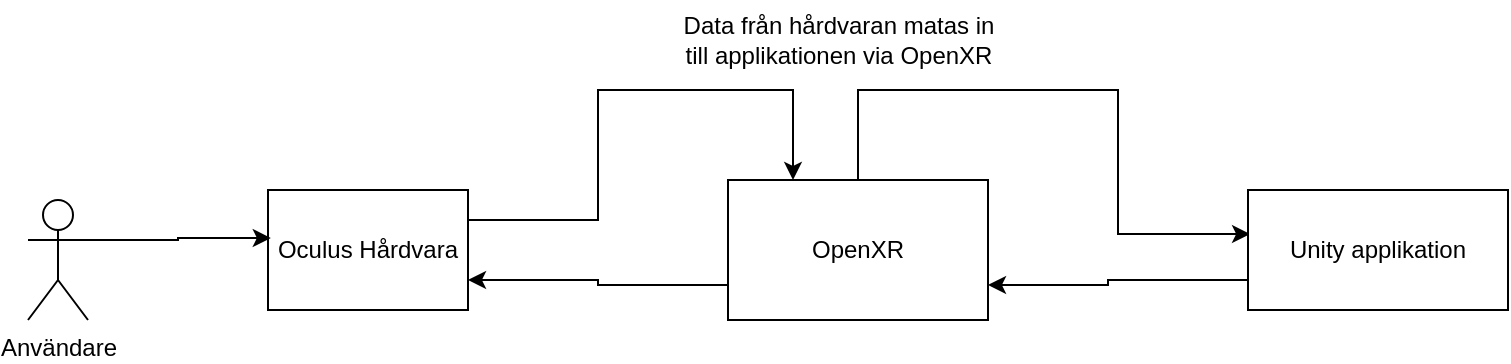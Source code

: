 <mxfile version="20.8.20" type="github">
  <diagram name="Page-1" id="HFvslnS4SGAWe5t_P9Wt">
    <mxGraphModel dx="1674" dy="764" grid="1" gridSize="10" guides="1" tooltips="1" connect="1" arrows="1" fold="1" page="1" pageScale="1" pageWidth="850" pageHeight="1100" math="0" shadow="0">
      <root>
        <mxCell id="0" />
        <mxCell id="1" parent="0" />
        <mxCell id="Gmbm1KEMPBaouO_KgwgB-22" style="edgeStyle=orthogonalEdgeStyle;rounded=0;orthogonalLoop=1;jettySize=auto;html=1;exitX=1;exitY=0.25;exitDx=0;exitDy=0;entryX=0.25;entryY=0;entryDx=0;entryDy=0;" edge="1" parent="1" source="Gmbm1KEMPBaouO_KgwgB-1" target="Gmbm1KEMPBaouO_KgwgB-2">
          <mxGeometry relative="1" as="geometry">
            <Array as="points">
              <mxPoint x="325" y="265" />
              <mxPoint x="325" y="200" />
              <mxPoint x="423" y="200" />
            </Array>
          </mxGeometry>
        </mxCell>
        <mxCell id="Gmbm1KEMPBaouO_KgwgB-1" value="Oculus Hårdvara" style="rounded=0;whiteSpace=wrap;html=1;" vertex="1" parent="1">
          <mxGeometry x="160" y="250" width="100" height="60" as="geometry" />
        </mxCell>
        <mxCell id="Gmbm1KEMPBaouO_KgwgB-20" style="edgeStyle=orthogonalEdgeStyle;rounded=0;orthogonalLoop=1;jettySize=auto;html=1;exitX=0;exitY=0.75;exitDx=0;exitDy=0;entryX=1;entryY=0.75;entryDx=0;entryDy=0;" edge="1" parent="1" source="Gmbm1KEMPBaouO_KgwgB-2" target="Gmbm1KEMPBaouO_KgwgB-1">
          <mxGeometry relative="1" as="geometry" />
        </mxCell>
        <mxCell id="Gmbm1KEMPBaouO_KgwgB-23" style="edgeStyle=orthogonalEdgeStyle;rounded=0;orthogonalLoop=1;jettySize=auto;html=1;exitX=0.5;exitY=0;exitDx=0;exitDy=0;entryX=0.008;entryY=0.367;entryDx=0;entryDy=0;entryPerimeter=0;" edge="1" parent="1" source="Gmbm1KEMPBaouO_KgwgB-2" target="Gmbm1KEMPBaouO_KgwgB-3">
          <mxGeometry relative="1" as="geometry">
            <Array as="points">
              <mxPoint x="455" y="200" />
              <mxPoint x="585" y="200" />
              <mxPoint x="585" y="272" />
            </Array>
          </mxGeometry>
        </mxCell>
        <mxCell id="Gmbm1KEMPBaouO_KgwgB-2" value="OpenXR" style="rounded=0;whiteSpace=wrap;html=1;" vertex="1" parent="1">
          <mxGeometry x="390" y="245" width="130" height="70" as="geometry" />
        </mxCell>
        <mxCell id="Gmbm1KEMPBaouO_KgwgB-19" style="edgeStyle=orthogonalEdgeStyle;rounded=0;orthogonalLoop=1;jettySize=auto;html=1;exitX=0;exitY=0.75;exitDx=0;exitDy=0;entryX=1;entryY=0.75;entryDx=0;entryDy=0;" edge="1" parent="1" source="Gmbm1KEMPBaouO_KgwgB-3" target="Gmbm1KEMPBaouO_KgwgB-2">
          <mxGeometry relative="1" as="geometry">
            <Array as="points">
              <mxPoint x="580" y="295" />
              <mxPoint x="580" y="298" />
            </Array>
          </mxGeometry>
        </mxCell>
        <mxCell id="Gmbm1KEMPBaouO_KgwgB-3" value="Unity applikation" style="rounded=0;whiteSpace=wrap;html=1;" vertex="1" parent="1">
          <mxGeometry x="650" y="250" width="130" height="60" as="geometry" />
        </mxCell>
        <mxCell id="Gmbm1KEMPBaouO_KgwgB-6" style="edgeStyle=orthogonalEdgeStyle;rounded=0;orthogonalLoop=1;jettySize=auto;html=1;exitX=1;exitY=0.333;exitDx=0;exitDy=0;exitPerimeter=0;entryX=0.014;entryY=0.4;entryDx=0;entryDy=0;entryPerimeter=0;" edge="1" parent="1" source="Gmbm1KEMPBaouO_KgwgB-4" target="Gmbm1KEMPBaouO_KgwgB-1">
          <mxGeometry relative="1" as="geometry" />
        </mxCell>
        <mxCell id="Gmbm1KEMPBaouO_KgwgB-4" value="Användare" style="shape=umlActor;verticalLabelPosition=bottom;verticalAlign=top;html=1;outlineConnect=0;" vertex="1" parent="1">
          <mxGeometry x="40" y="255" width="30" height="60" as="geometry" />
        </mxCell>
        <mxCell id="Gmbm1KEMPBaouO_KgwgB-9" value="Data från hårdvaran matas in&lt;br&gt;till applikationen via OpenXR" style="text;html=1;align=center;verticalAlign=middle;resizable=0;points=[];autosize=1;strokeColor=none;fillColor=none;" vertex="1" parent="1">
          <mxGeometry x="355" y="155" width="180" height="40" as="geometry" />
        </mxCell>
      </root>
    </mxGraphModel>
  </diagram>
</mxfile>

